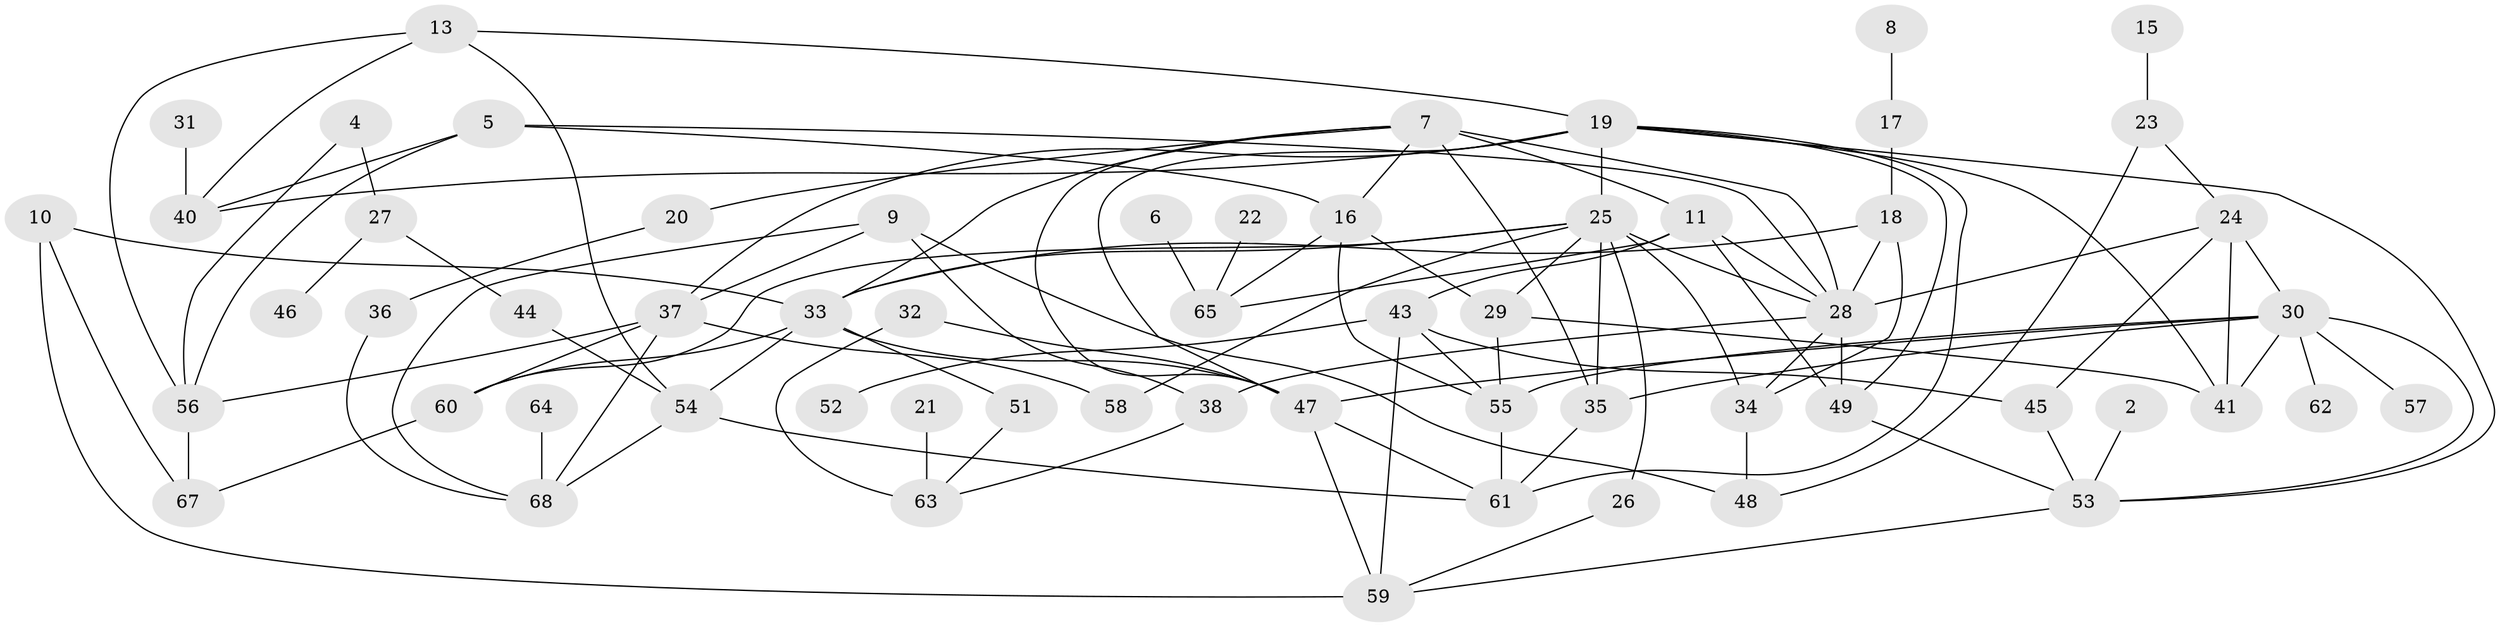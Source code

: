 // original degree distribution, {4: 0.17777777777777778, 5: 0.08148148148148149, 0: 0.05925925925925926, 1: 0.17777777777777778, 3: 0.2, 8: 0.007407407407407408, 6: 0.037037037037037035, 2: 0.25925925925925924}
// Generated by graph-tools (version 1.1) at 2025/00/03/09/25 03:00:53]
// undirected, 60 vertices, 111 edges
graph export_dot {
graph [start="1"]
  node [color=gray90,style=filled];
  2;
  4;
  5;
  6;
  7;
  8;
  9;
  10;
  11;
  13;
  15;
  16;
  17;
  18;
  19;
  20;
  21;
  22;
  23;
  24;
  25;
  26;
  27;
  28;
  29;
  30;
  31;
  32;
  33;
  34;
  35;
  36;
  37;
  38;
  40;
  41;
  43;
  44;
  45;
  46;
  47;
  48;
  49;
  51;
  52;
  53;
  54;
  55;
  56;
  57;
  58;
  59;
  60;
  61;
  62;
  63;
  64;
  65;
  67;
  68;
  2 -- 53 [weight=1.0];
  4 -- 27 [weight=1.0];
  4 -- 56 [weight=1.0];
  5 -- 16 [weight=1.0];
  5 -- 28 [weight=1.0];
  5 -- 40 [weight=1.0];
  5 -- 56 [weight=1.0];
  6 -- 65 [weight=1.0];
  7 -- 11 [weight=1.0];
  7 -- 16 [weight=1.0];
  7 -- 20 [weight=1.0];
  7 -- 28 [weight=2.0];
  7 -- 33 [weight=1.0];
  7 -- 35 [weight=1.0];
  7 -- 47 [weight=1.0];
  8 -- 17 [weight=1.0];
  9 -- 37 [weight=1.0];
  9 -- 38 [weight=1.0];
  9 -- 48 [weight=1.0];
  9 -- 68 [weight=1.0];
  10 -- 33 [weight=1.0];
  10 -- 59 [weight=1.0];
  10 -- 67 [weight=1.0];
  11 -- 28 [weight=1.0];
  11 -- 43 [weight=1.0];
  11 -- 49 [weight=1.0];
  11 -- 65 [weight=1.0];
  13 -- 19 [weight=1.0];
  13 -- 40 [weight=1.0];
  13 -- 54 [weight=1.0];
  13 -- 56 [weight=1.0];
  15 -- 23 [weight=1.0];
  16 -- 29 [weight=1.0];
  16 -- 55 [weight=1.0];
  16 -- 65 [weight=1.0];
  17 -- 18 [weight=1.0];
  18 -- 28 [weight=1.0];
  18 -- 33 [weight=1.0];
  18 -- 34 [weight=1.0];
  19 -- 25 [weight=1.0];
  19 -- 37 [weight=1.0];
  19 -- 40 [weight=1.0];
  19 -- 41 [weight=1.0];
  19 -- 47 [weight=1.0];
  19 -- 49 [weight=1.0];
  19 -- 53 [weight=1.0];
  19 -- 61 [weight=1.0];
  20 -- 36 [weight=1.0];
  21 -- 63 [weight=2.0];
  22 -- 65 [weight=1.0];
  23 -- 24 [weight=1.0];
  23 -- 48 [weight=1.0];
  24 -- 28 [weight=1.0];
  24 -- 30 [weight=1.0];
  24 -- 41 [weight=1.0];
  24 -- 45 [weight=1.0];
  25 -- 26 [weight=1.0];
  25 -- 28 [weight=2.0];
  25 -- 29 [weight=1.0];
  25 -- 33 [weight=1.0];
  25 -- 34 [weight=1.0];
  25 -- 35 [weight=1.0];
  25 -- 58 [weight=1.0];
  25 -- 60 [weight=1.0];
  26 -- 59 [weight=1.0];
  27 -- 44 [weight=1.0];
  27 -- 46 [weight=1.0];
  28 -- 34 [weight=1.0];
  28 -- 38 [weight=1.0];
  28 -- 49 [weight=1.0];
  29 -- 41 [weight=1.0];
  29 -- 55 [weight=1.0];
  30 -- 35 [weight=1.0];
  30 -- 41 [weight=1.0];
  30 -- 47 [weight=1.0];
  30 -- 53 [weight=1.0];
  30 -- 55 [weight=1.0];
  30 -- 57 [weight=1.0];
  30 -- 62 [weight=1.0];
  31 -- 40 [weight=1.0];
  32 -- 47 [weight=1.0];
  32 -- 63 [weight=1.0];
  33 -- 47 [weight=1.0];
  33 -- 51 [weight=1.0];
  33 -- 54 [weight=1.0];
  33 -- 60 [weight=1.0];
  34 -- 48 [weight=1.0];
  35 -- 61 [weight=1.0];
  36 -- 68 [weight=1.0];
  37 -- 56 [weight=1.0];
  37 -- 58 [weight=1.0];
  37 -- 60 [weight=1.0];
  37 -- 68 [weight=1.0];
  38 -- 63 [weight=1.0];
  43 -- 45 [weight=1.0];
  43 -- 52 [weight=1.0];
  43 -- 55 [weight=1.0];
  43 -- 59 [weight=1.0];
  44 -- 54 [weight=1.0];
  45 -- 53 [weight=1.0];
  47 -- 59 [weight=1.0];
  47 -- 61 [weight=1.0];
  49 -- 53 [weight=1.0];
  51 -- 63 [weight=1.0];
  53 -- 59 [weight=1.0];
  54 -- 61 [weight=1.0];
  54 -- 68 [weight=1.0];
  55 -- 61 [weight=1.0];
  56 -- 67 [weight=1.0];
  60 -- 67 [weight=1.0];
  64 -- 68 [weight=1.0];
}
